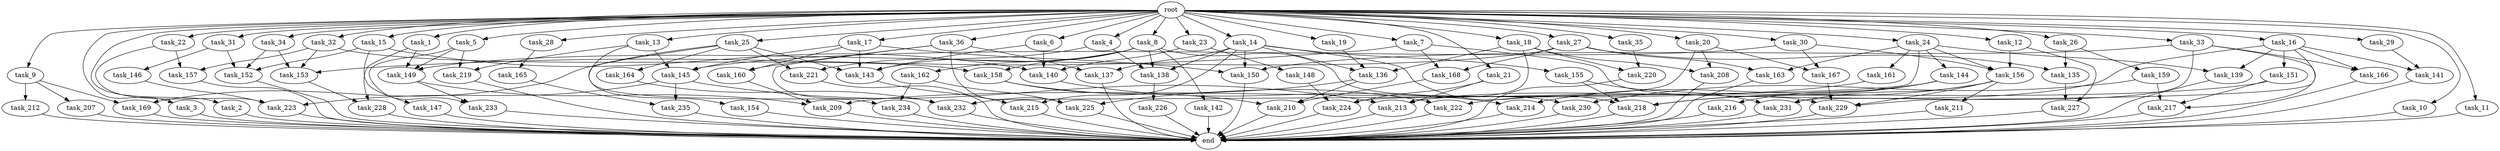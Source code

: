 digraph G {
  task_162 [size="6957847019.520000"];
  task_147 [size="8589934592.000000"];
  task_221 [size="10050223472.639999"];
  task_140 [size="17952963297.279999"];
  task_15 [size="10.240000"];
  task_145 [size="18124761989.119999"];
  task_229 [size="7301444403.200000"];
  task_161 [size="3092376453.120000"];
  task_9 [size="10.240000"];
  task_163 [size="3865470566.400000"];
  task_215 [size="11682311045.120001"];
  task_4 [size="10.240000"];
  task_136 [size="21045339750.400002"];
  task_166 [size="687194767.360000"];
  task_13 [size="10.240000"];
  task_14 [size="10.240000"];
  task_32 [size="10.240000"];
  task_3 [size="10.240000"];
  task_159 [size="1374389534.720000"];
  task_5 [size="10.240000"];
  task_169 [size="5239860101.120000"];
  task_156 [size="17008070492.160000"];
  task_20 [size="10.240000"];
  task_138 [size="19756849561.600002"];
  task_213 [size="9363028705.280001"];
  task_22 [size="10.240000"];
  task_231 [size="4209067950.080000"];
  task_26 [size="10.240000"];
  task_28 [size="10.240000"];
  task_148 [size="8589934592.000000"];
  task_158 [size="13915694039.040001"];
  task_208 [size="12455405158.400000"];
  task_150 [size="13142599925.760000"];
  task_2 [size="10.240000"];
  task_155 [size="8589934592.000000"];
  task_7 [size="10.240000"];
  task_25 [size="10.240000"];
  task_135 [size="2147483648.000000"];
  task_36 [size="10.240000"];
  task_31 [size="10.240000"];
  task_232 [size="8933531975.680000"];
  task_1 [size="10.240000"];
  task_23 [size="10.240000"];
  task_139 [size="3435973836.800000"];
  task_141 [size="8933531975.680000"];
  task_143 [size="12283606466.559999"];
  task_217 [size="11081015623.680000"];
  task_224 [size="17695265259.520000"];
  task_29 [size="10.240000"];
  task_209 [size="6528350289.920000"];
  task_220 [size="6871947673.600000"];
  task_210 [size="3264175144.960000"];
  task_24 [size="10.240000"];
  task_18 [size="10.240000"];
  task_218 [size="16664473108.480000"];
  task_167 [size="13915694039.040001"];
  task_226 [size="4209067950.080000"];
  task_157 [size="13915694039.040001"];
  task_165 [size="8589934592.000000"];
  task_230 [size="15547781611.520000"];
  task_149 [size="2491081031.680000"];
  task_19 [size="10.240000"];
  task_168 [size="1546188226.560000"];
  task_154 [size="3092376453.120000"];
  task_21 [size="10.240000"];
  task_137 [size="14087492730.880001"];
  task_164 [size="3092376453.120000"];
  task_16 [size="10.240000"];
  task_212 [size="2147483648.000000"];
  task_30 [size="10.240000"];
  task_17 [size="10.240000"];
  task_8 [size="10.240000"];
  task_12 [size="10.240000"];
  task_34 [size="10.240000"];
  root [size="0.000000"];
  task_216 [size="4209067950.080000"];
  task_214 [size="6356551598.080000"];
  end [size="0.000000"];
  task_152 [size="15891378995.200001"];
  task_151 [size="343597383.680000"];
  task_10 [size="10.240000"];
  task_219 [size="8332236554.240000"];
  task_27 [size="10.240000"];
  task_6 [size="10.240000"];
  task_35 [size="10.240000"];
  task_33 [size="10.240000"];
  task_225 [size="7988639170.560000"];
  task_228 [size="5841155522.560000"];
  task_234 [size="7301444403.200000"];
  task_222 [size="2920577761.280000"];
  task_233 [size="4466765987.840000"];
  task_207 [size="2147483648.000000"];
  task_142 [size="6957847019.520000"];
  task_211 [size="3092376453.120000"];
  task_11 [size="10.240000"];
  task_227 [size="7301444403.200000"];
  task_153 [size="11940009082.880001"];
  task_146 [size="3092376453.120000"];
  task_223 [size="15290083573.760000"];
  task_144 [size="3092376453.120000"];
  task_235 [size="2748779069.440000"];
  task_160 [size="9706626088.960001"];

  task_162 -> task_225 [size="33554432.000000"];
  task_162 -> task_234 [size="33554432.000000"];
  task_147 -> end [size="1.000000"];
  task_221 -> end [size="1.000000"];
  task_140 -> task_214 [size="209715200.000000"];
  task_15 -> task_147 [size="838860800.000000"];
  task_15 -> task_140 [size="838860800.000000"];
  task_15 -> task_152 [size="838860800.000000"];
  task_145 -> task_223 [size="134217728.000000"];
  task_145 -> task_235 [size="134217728.000000"];
  task_145 -> task_213 [size="134217728.000000"];
  task_229 -> end [size="1.000000"];
  task_161 -> task_209 [size="33554432.000000"];
  task_9 -> task_207 [size="209715200.000000"];
  task_9 -> task_169 [size="209715200.000000"];
  task_9 -> task_212 [size="209715200.000000"];
  task_163 -> end [size="1.000000"];
  task_215 -> end [size="1.000000"];
  task_4 -> task_138 [size="411041792.000000"];
  task_4 -> task_143 [size="411041792.000000"];
  task_136 -> task_225 [size="209715200.000000"];
  task_136 -> task_210 [size="209715200.000000"];
  task_166 -> end [size="1.000000"];
  task_13 -> task_145 [size="679477248.000000"];
  task_13 -> task_219 [size="679477248.000000"];
  task_13 -> task_234 [size="679477248.000000"];
  task_14 -> task_136 [size="838860800.000000"];
  task_14 -> task_138 [size="838860800.000000"];
  task_14 -> task_215 [size="838860800.000000"];
  task_14 -> task_155 [size="838860800.000000"];
  task_14 -> task_137 [size="838860800.000000"];
  task_14 -> task_150 [size="838860800.000000"];
  task_14 -> task_218 [size="838860800.000000"];
  task_32 -> task_158 [size="679477248.000000"];
  task_32 -> task_157 [size="679477248.000000"];
  task_32 -> task_153 [size="679477248.000000"];
  task_3 -> end [size="1.000000"];
  task_159 -> task_217 [size="838860800.000000"];
  task_159 -> task_230 [size="838860800.000000"];
  task_5 -> task_219 [size="134217728.000000"];
  task_5 -> task_233 [size="134217728.000000"];
  task_5 -> task_149 [size="134217728.000000"];
  task_169 -> end [size="1.000000"];
  task_156 -> task_211 [size="301989888.000000"];
  task_156 -> task_231 [size="301989888.000000"];
  task_156 -> task_229 [size="301989888.000000"];
  task_156 -> task_218 [size="301989888.000000"];
  task_20 -> task_167 [size="679477248.000000"];
  task_20 -> task_208 [size="679477248.000000"];
  task_20 -> task_224 [size="679477248.000000"];
  task_138 -> task_226 [size="411041792.000000"];
  task_213 -> end [size="1.000000"];
  task_22 -> task_223 [size="679477248.000000"];
  task_22 -> task_157 [size="679477248.000000"];
  task_231 -> end [size="1.000000"];
  task_26 -> task_159 [size="134217728.000000"];
  task_26 -> task_135 [size="134217728.000000"];
  task_28 -> task_165 [size="838860800.000000"];
  task_148 -> task_224 [size="838860800.000000"];
  task_158 -> task_222 [size="75497472.000000"];
  task_158 -> task_210 [size="75497472.000000"];
  task_208 -> end [size="1.000000"];
  task_150 -> end [size="1.000000"];
  task_2 -> end [size="1.000000"];
  task_155 -> task_231 [size="75497472.000000"];
  task_155 -> task_218 [size="75497472.000000"];
  task_7 -> task_168 [size="75497472.000000"];
  task_7 -> task_229 [size="75497472.000000"];
  task_7 -> task_153 [size="75497472.000000"];
  task_25 -> task_169 [size="301989888.000000"];
  task_25 -> task_221 [size="301989888.000000"];
  task_25 -> task_164 [size="301989888.000000"];
  task_25 -> task_143 [size="301989888.000000"];
  task_25 -> task_154 [size="301989888.000000"];
  task_135 -> task_227 [size="33554432.000000"];
  task_36 -> task_225 [size="536870912.000000"];
  task_36 -> task_232 [size="536870912.000000"];
  task_36 -> task_137 [size="536870912.000000"];
  task_36 -> task_160 [size="536870912.000000"];
  task_31 -> task_146 [size="301989888.000000"];
  task_31 -> task_152 [size="301989888.000000"];
  task_232 -> end [size="1.000000"];
  task_1 -> task_228 [size="33554432.000000"];
  task_1 -> task_149 [size="33554432.000000"];
  task_23 -> task_140 [size="838860800.000000"];
  task_23 -> task_148 [size="838860800.000000"];
  task_139 -> end [size="1.000000"];
  task_141 -> end [size="1.000000"];
  task_143 -> task_215 [size="301989888.000000"];
  task_217 -> end [size="1.000000"];
  task_224 -> end [size="1.000000"];
  task_29 -> task_141 [size="838860800.000000"];
  task_209 -> end [size="1.000000"];
  task_220 -> end [size="1.000000"];
  task_210 -> end [size="1.000000"];
  task_24 -> task_232 [size="301989888.000000"];
  task_24 -> task_156 [size="301989888.000000"];
  task_24 -> task_139 [size="301989888.000000"];
  task_24 -> task_144 [size="301989888.000000"];
  task_24 -> task_161 [size="301989888.000000"];
  task_24 -> task_163 [size="301989888.000000"];
  task_18 -> task_136 [size="536870912.000000"];
  task_18 -> task_220 [size="536870912.000000"];
  task_18 -> task_208 [size="536870912.000000"];
  task_18 -> task_213 [size="536870912.000000"];
  task_218 -> end [size="1.000000"];
  task_167 -> task_229 [size="301989888.000000"];
  task_226 -> end [size="1.000000"];
  task_157 -> end [size="1.000000"];
  task_165 -> task_235 [size="134217728.000000"];
  task_230 -> end [size="1.000000"];
  task_149 -> task_209 [size="301989888.000000"];
  task_149 -> task_233 [size="301989888.000000"];
  task_19 -> task_136 [size="679477248.000000"];
  task_168 -> task_210 [size="33554432.000000"];
  task_154 -> end [size="1.000000"];
  task_21 -> task_224 [size="209715200.000000"];
  task_21 -> task_213 [size="209715200.000000"];
  task_137 -> end [size="1.000000"];
  task_164 -> task_232 [size="33554432.000000"];
  task_16 -> task_151 [size="33554432.000000"];
  task_16 -> task_139 [size="33554432.000000"];
  task_16 -> task_141 [size="33554432.000000"];
  task_16 -> task_229 [size="33554432.000000"];
  task_16 -> task_166 [size="33554432.000000"];
  task_16 -> task_213 [size="33554432.000000"];
  task_212 -> end [size="1.000000"];
  task_30 -> task_167 [size="679477248.000000"];
  task_30 -> task_145 [size="679477248.000000"];
  task_30 -> task_156 [size="679477248.000000"];
  task_17 -> task_145 [size="411041792.000000"];
  task_17 -> task_150 [size="411041792.000000"];
  task_17 -> task_143 [size="411041792.000000"];
  task_17 -> task_160 [size="411041792.000000"];
  task_8 -> task_162 [size="679477248.000000"];
  task_8 -> task_142 [size="679477248.000000"];
  task_8 -> task_221 [size="679477248.000000"];
  task_8 -> task_230 [size="679477248.000000"];
  task_8 -> task_138 [size="679477248.000000"];
  task_8 -> task_158 [size="679477248.000000"];
  task_12 -> task_227 [size="679477248.000000"];
  task_12 -> task_156 [size="679477248.000000"];
  task_34 -> task_153 [size="411041792.000000"];
  task_34 -> task_152 [size="411041792.000000"];
  root -> task_26 [size="1.000000"];
  root -> task_8 [size="1.000000"];
  root -> task_34 [size="1.000000"];
  root -> task_28 [size="1.000000"];
  root -> task_15 [size="1.000000"];
  root -> task_29 [size="1.000000"];
  root -> task_17 [size="1.000000"];
  root -> task_9 [size="1.000000"];
  root -> task_6 [size="1.000000"];
  root -> task_2 [size="1.000000"];
  root -> task_10 [size="1.000000"];
  root -> task_27 [size="1.000000"];
  root -> task_7 [size="1.000000"];
  root -> task_4 [size="1.000000"];
  root -> task_24 [size="1.000000"];
  root -> task_25 [size="1.000000"];
  root -> task_18 [size="1.000000"];
  root -> task_20 [size="1.000000"];
  root -> task_35 [size="1.000000"];
  root -> task_13 [size="1.000000"];
  root -> task_31 [size="1.000000"];
  root -> task_14 [size="1.000000"];
  root -> task_1 [size="1.000000"];
  root -> task_23 [size="1.000000"];
  root -> task_11 [size="1.000000"];
  root -> task_3 [size="1.000000"];
  root -> task_32 [size="1.000000"];
  root -> task_5 [size="1.000000"];
  root -> task_12 [size="1.000000"];
  root -> task_22 [size="1.000000"];
  root -> task_19 [size="1.000000"];
  root -> task_33 [size="1.000000"];
  root -> task_36 [size="1.000000"];
  root -> task_21 [size="1.000000"];
  root -> task_16 [size="1.000000"];
  root -> task_30 [size="1.000000"];
  task_216 -> end [size="1.000000"];
  task_214 -> end [size="1.000000"];
  task_152 -> end [size="1.000000"];
  task_151 -> task_217 [size="209715200.000000"];
  task_151 -> task_222 [size="209715200.000000"];
  task_10 -> end [size="1.000000"];
  task_219 -> end [size="1.000000"];
  task_27 -> task_168 [size="75497472.000000"];
  task_27 -> task_135 [size="75497472.000000"];
  task_27 -> task_149 [size="75497472.000000"];
  task_27 -> task_163 [size="75497472.000000"];
  task_6 -> task_140 [size="75497472.000000"];
  task_6 -> task_143 [size="75497472.000000"];
  task_35 -> task_220 [size="134217728.000000"];
  task_33 -> task_231 [size="33554432.000000"];
  task_33 -> task_217 [size="33554432.000000"];
  task_33 -> task_150 [size="33554432.000000"];
  task_33 -> task_166 [size="33554432.000000"];
  task_225 -> end [size="1.000000"];
  task_228 -> end [size="1.000000"];
  task_234 -> end [size="1.000000"];
  task_222 -> end [size="1.000000"];
  task_233 -> end [size="1.000000"];
  task_207 -> end [size="1.000000"];
  task_142 -> end [size="1.000000"];
  task_211 -> end [size="1.000000"];
  task_11 -> end [size="1.000000"];
  task_227 -> end [size="1.000000"];
  task_153 -> task_228 [size="536870912.000000"];
  task_146 -> task_223 [size="679477248.000000"];
  task_223 -> end [size="1.000000"];
  task_144 -> task_216 [size="411041792.000000"];
  task_144 -> task_214 [size="411041792.000000"];
  task_144 -> task_218 [size="411041792.000000"];
  task_235 -> end [size="1.000000"];
  task_160 -> task_209 [size="301989888.000000"];
}
